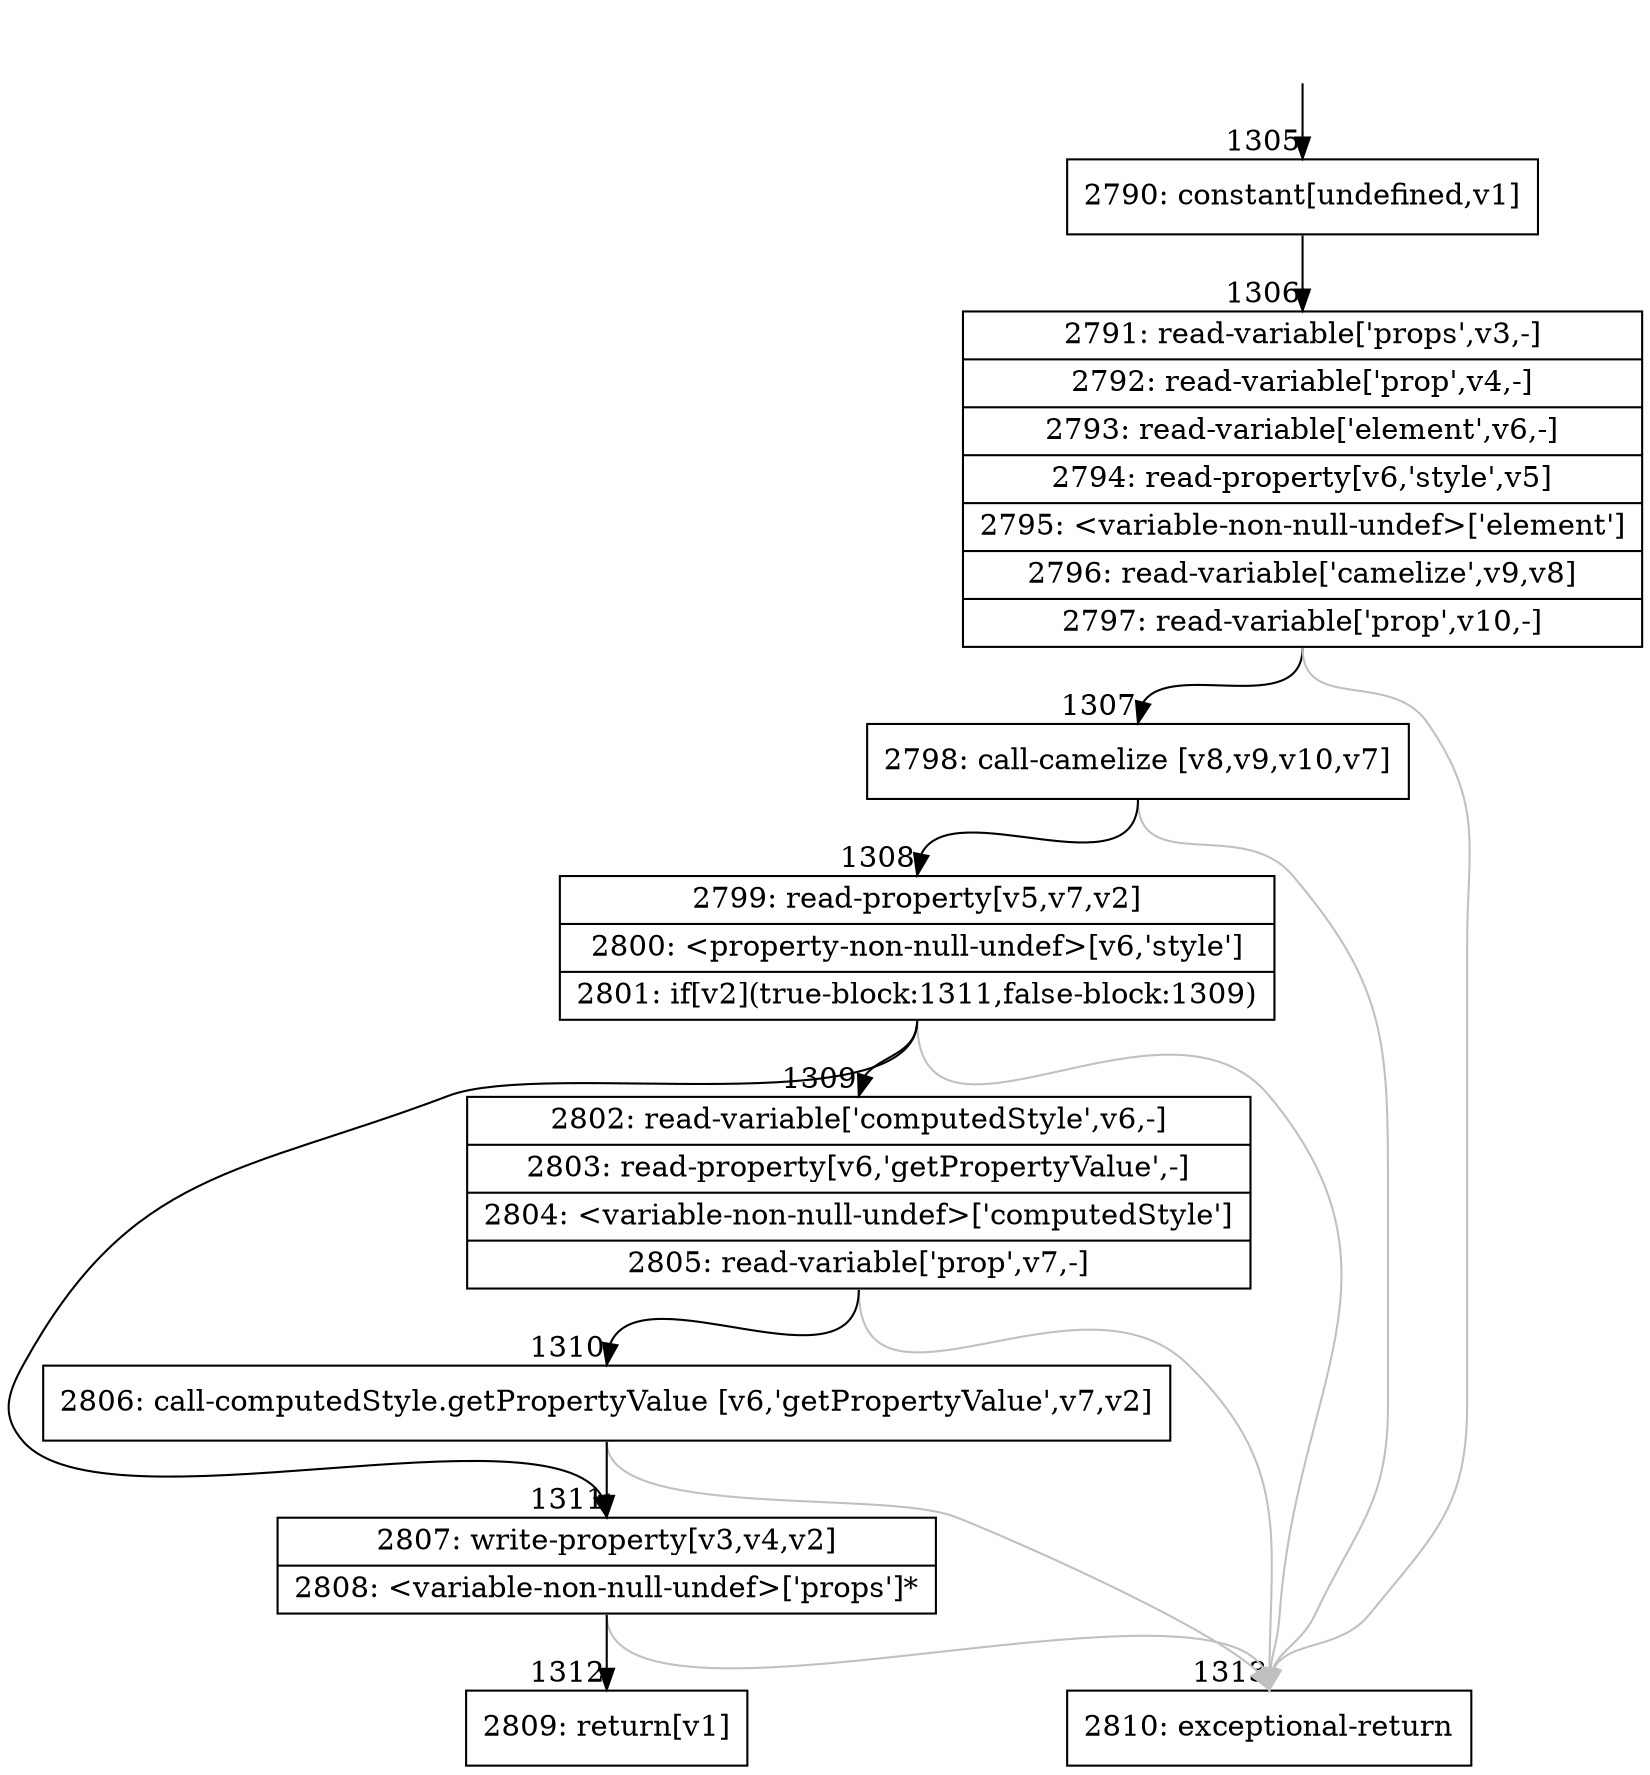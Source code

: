 digraph {
rankdir="TD"
BB_entry127[shape=none,label=""];
BB_entry127 -> BB1305 [tailport=s, headport=n, headlabel="    1305"]
BB1305 [shape=record label="{2790: constant[undefined,v1]}" ] 
BB1305 -> BB1306 [tailport=s, headport=n, headlabel="      1306"]
BB1306 [shape=record label="{2791: read-variable['props',v3,-]|2792: read-variable['prop',v4,-]|2793: read-variable['element',v6,-]|2794: read-property[v6,'style',v5]|2795: \<variable-non-null-undef\>['element']|2796: read-variable['camelize',v9,v8]|2797: read-variable['prop',v10,-]}" ] 
BB1306 -> BB1307 [tailport=s, headport=n, headlabel="      1307"]
BB1306 -> BB1313 [tailport=s, headport=n, color=gray, headlabel="      1313"]
BB1307 [shape=record label="{2798: call-camelize [v8,v9,v10,v7]}" ] 
BB1307 -> BB1308 [tailport=s, headport=n, headlabel="      1308"]
BB1307 -> BB1313 [tailport=s, headport=n, color=gray]
BB1308 [shape=record label="{2799: read-property[v5,v7,v2]|2800: \<property-non-null-undef\>[v6,'style']|2801: if[v2](true-block:1311,false-block:1309)}" ] 
BB1308 -> BB1311 [tailport=s, headport=n, headlabel="      1311"]
BB1308 -> BB1309 [tailport=s, headport=n, headlabel="      1309"]
BB1308 -> BB1313 [tailport=s, headport=n, color=gray]
BB1309 [shape=record label="{2802: read-variable['computedStyle',v6,-]|2803: read-property[v6,'getPropertyValue',-]|2804: \<variable-non-null-undef\>['computedStyle']|2805: read-variable['prop',v7,-]}" ] 
BB1309 -> BB1310 [tailport=s, headport=n, headlabel="      1310"]
BB1309 -> BB1313 [tailport=s, headport=n, color=gray]
BB1310 [shape=record label="{2806: call-computedStyle.getPropertyValue [v6,'getPropertyValue',v7,v2]}" ] 
BB1310 -> BB1311 [tailport=s, headport=n]
BB1310 -> BB1313 [tailport=s, headport=n, color=gray]
BB1311 [shape=record label="{2807: write-property[v3,v4,v2]|2808: \<variable-non-null-undef\>['props']*}" ] 
BB1311 -> BB1312 [tailport=s, headport=n, headlabel="      1312"]
BB1311 -> BB1313 [tailport=s, headport=n, color=gray]
BB1312 [shape=record label="{2809: return[v1]}" ] 
BB1313 [shape=record label="{2810: exceptional-return}" ] 
//#$~ 682
}
